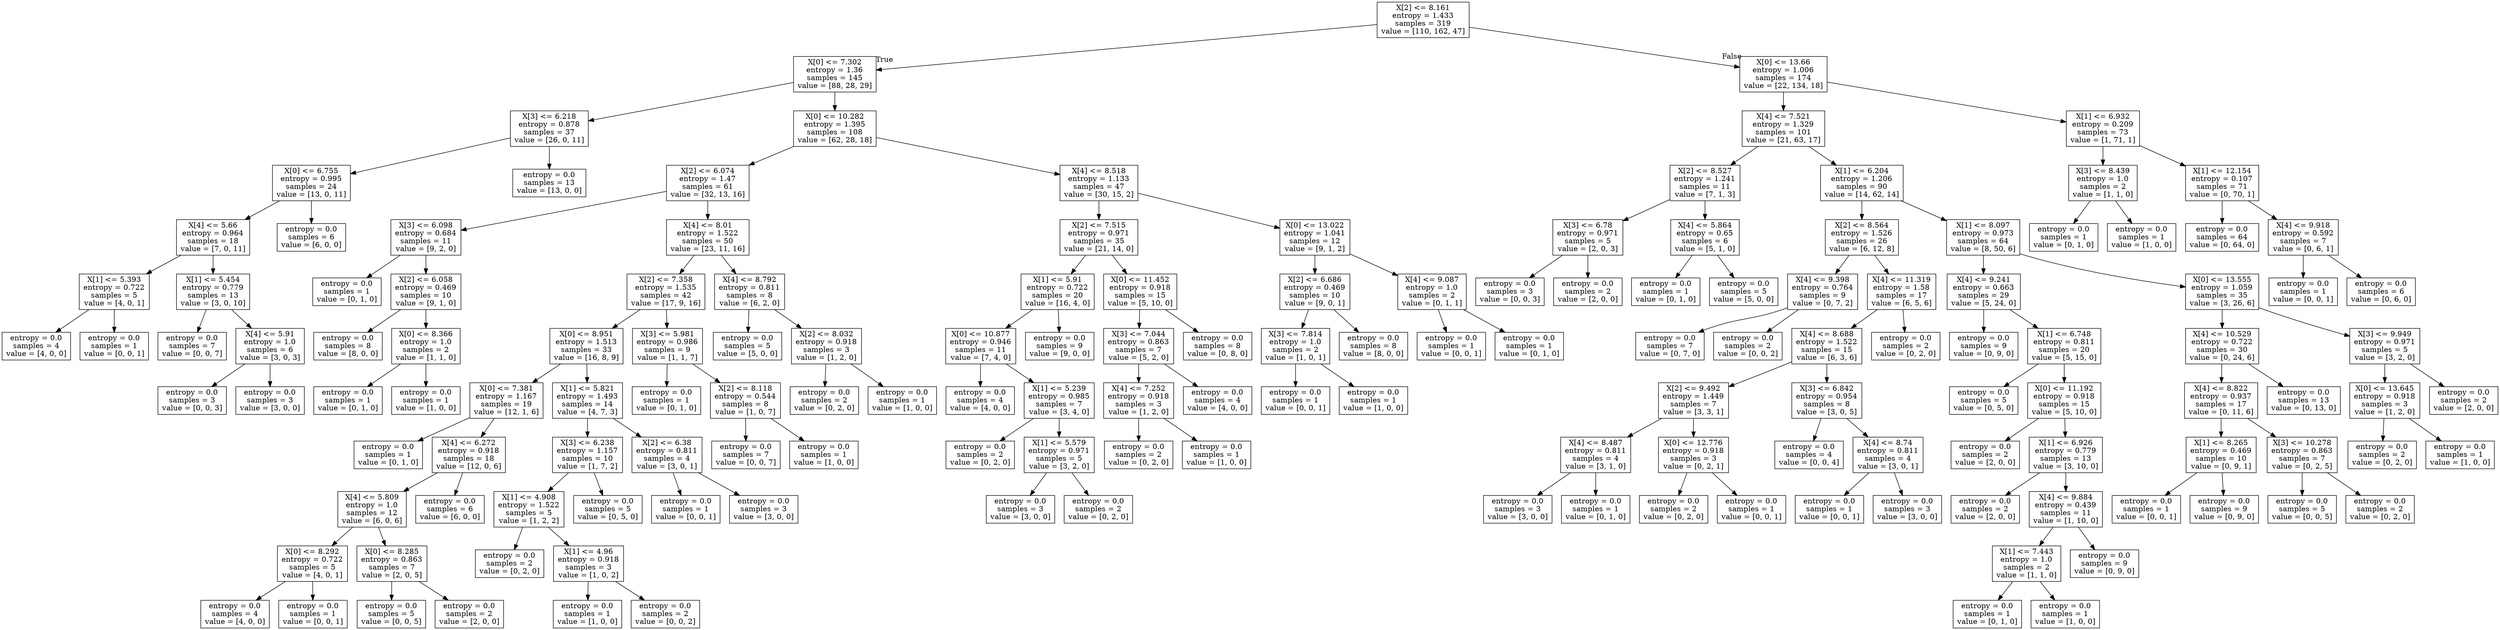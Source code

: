 digraph Tree {
node [shape=box] ;
0 [label="X[2] <= 8.161\nentropy = 1.433\nsamples = 319\nvalue = [110, 162, 47]"] ;
1 [label="X[0] <= 7.302\nentropy = 1.36\nsamples = 145\nvalue = [88, 28, 29]"] ;
0 -> 1 [labeldistance=2.5, labelangle=45, headlabel="True"] ;
2 [label="X[3] <= 6.218\nentropy = 0.878\nsamples = 37\nvalue = [26, 0, 11]"] ;
1 -> 2 ;
3 [label="X[0] <= 6.755\nentropy = 0.995\nsamples = 24\nvalue = [13, 0, 11]"] ;
2 -> 3 ;
4 [label="X[4] <= 5.66\nentropy = 0.964\nsamples = 18\nvalue = [7, 0, 11]"] ;
3 -> 4 ;
5 [label="X[1] <= 5.393\nentropy = 0.722\nsamples = 5\nvalue = [4, 0, 1]"] ;
4 -> 5 ;
6 [label="entropy = 0.0\nsamples = 4\nvalue = [4, 0, 0]"] ;
5 -> 6 ;
7 [label="entropy = 0.0\nsamples = 1\nvalue = [0, 0, 1]"] ;
5 -> 7 ;
8 [label="X[1] <= 5.454\nentropy = 0.779\nsamples = 13\nvalue = [3, 0, 10]"] ;
4 -> 8 ;
9 [label="entropy = 0.0\nsamples = 7\nvalue = [0, 0, 7]"] ;
8 -> 9 ;
10 [label="X[4] <= 5.91\nentropy = 1.0\nsamples = 6\nvalue = [3, 0, 3]"] ;
8 -> 10 ;
11 [label="entropy = 0.0\nsamples = 3\nvalue = [0, 0, 3]"] ;
10 -> 11 ;
12 [label="entropy = 0.0\nsamples = 3\nvalue = [3, 0, 0]"] ;
10 -> 12 ;
13 [label="entropy = 0.0\nsamples = 6\nvalue = [6, 0, 0]"] ;
3 -> 13 ;
14 [label="entropy = 0.0\nsamples = 13\nvalue = [13, 0, 0]"] ;
2 -> 14 ;
15 [label="X[0] <= 10.282\nentropy = 1.395\nsamples = 108\nvalue = [62, 28, 18]"] ;
1 -> 15 ;
16 [label="X[2] <= 6.074\nentropy = 1.47\nsamples = 61\nvalue = [32, 13, 16]"] ;
15 -> 16 ;
17 [label="X[3] <= 6.098\nentropy = 0.684\nsamples = 11\nvalue = [9, 2, 0]"] ;
16 -> 17 ;
18 [label="entropy = 0.0\nsamples = 1\nvalue = [0, 1, 0]"] ;
17 -> 18 ;
19 [label="X[2] <= 6.058\nentropy = 0.469\nsamples = 10\nvalue = [9, 1, 0]"] ;
17 -> 19 ;
20 [label="entropy = 0.0\nsamples = 8\nvalue = [8, 0, 0]"] ;
19 -> 20 ;
21 [label="X[0] <= 8.366\nentropy = 1.0\nsamples = 2\nvalue = [1, 1, 0]"] ;
19 -> 21 ;
22 [label="entropy = 0.0\nsamples = 1\nvalue = [0, 1, 0]"] ;
21 -> 22 ;
23 [label="entropy = 0.0\nsamples = 1\nvalue = [1, 0, 0]"] ;
21 -> 23 ;
24 [label="X[4] <= 8.01\nentropy = 1.522\nsamples = 50\nvalue = [23, 11, 16]"] ;
16 -> 24 ;
25 [label="X[2] <= 7.358\nentropy = 1.535\nsamples = 42\nvalue = [17, 9, 16]"] ;
24 -> 25 ;
26 [label="X[0] <= 8.951\nentropy = 1.513\nsamples = 33\nvalue = [16, 8, 9]"] ;
25 -> 26 ;
27 [label="X[0] <= 7.381\nentropy = 1.167\nsamples = 19\nvalue = [12, 1, 6]"] ;
26 -> 27 ;
28 [label="entropy = 0.0\nsamples = 1\nvalue = [0, 1, 0]"] ;
27 -> 28 ;
29 [label="X[4] <= 6.272\nentropy = 0.918\nsamples = 18\nvalue = [12, 0, 6]"] ;
27 -> 29 ;
30 [label="X[4] <= 5.809\nentropy = 1.0\nsamples = 12\nvalue = [6, 0, 6]"] ;
29 -> 30 ;
31 [label="X[0] <= 8.292\nentropy = 0.722\nsamples = 5\nvalue = [4, 0, 1]"] ;
30 -> 31 ;
32 [label="entropy = 0.0\nsamples = 4\nvalue = [4, 0, 0]"] ;
31 -> 32 ;
33 [label="entropy = 0.0\nsamples = 1\nvalue = [0, 0, 1]"] ;
31 -> 33 ;
34 [label="X[0] <= 8.285\nentropy = 0.863\nsamples = 7\nvalue = [2, 0, 5]"] ;
30 -> 34 ;
35 [label="entropy = 0.0\nsamples = 5\nvalue = [0, 0, 5]"] ;
34 -> 35 ;
36 [label="entropy = 0.0\nsamples = 2\nvalue = [2, 0, 0]"] ;
34 -> 36 ;
37 [label="entropy = 0.0\nsamples = 6\nvalue = [6, 0, 0]"] ;
29 -> 37 ;
38 [label="X[1] <= 5.821\nentropy = 1.493\nsamples = 14\nvalue = [4, 7, 3]"] ;
26 -> 38 ;
39 [label="X[3] <= 6.238\nentropy = 1.157\nsamples = 10\nvalue = [1, 7, 2]"] ;
38 -> 39 ;
40 [label="X[1] <= 4.908\nentropy = 1.522\nsamples = 5\nvalue = [1, 2, 2]"] ;
39 -> 40 ;
41 [label="entropy = 0.0\nsamples = 2\nvalue = [0, 2, 0]"] ;
40 -> 41 ;
42 [label="X[1] <= 4.96\nentropy = 0.918\nsamples = 3\nvalue = [1, 0, 2]"] ;
40 -> 42 ;
43 [label="entropy = 0.0\nsamples = 1\nvalue = [1, 0, 0]"] ;
42 -> 43 ;
44 [label="entropy = 0.0\nsamples = 2\nvalue = [0, 0, 2]"] ;
42 -> 44 ;
45 [label="entropy = 0.0\nsamples = 5\nvalue = [0, 5, 0]"] ;
39 -> 45 ;
46 [label="X[2] <= 6.38\nentropy = 0.811\nsamples = 4\nvalue = [3, 0, 1]"] ;
38 -> 46 ;
47 [label="entropy = 0.0\nsamples = 1\nvalue = [0, 0, 1]"] ;
46 -> 47 ;
48 [label="entropy = 0.0\nsamples = 3\nvalue = [3, 0, 0]"] ;
46 -> 48 ;
49 [label="X[3] <= 5.981\nentropy = 0.986\nsamples = 9\nvalue = [1, 1, 7]"] ;
25 -> 49 ;
50 [label="entropy = 0.0\nsamples = 1\nvalue = [0, 1, 0]"] ;
49 -> 50 ;
51 [label="X[2] <= 8.118\nentropy = 0.544\nsamples = 8\nvalue = [1, 0, 7]"] ;
49 -> 51 ;
52 [label="entropy = 0.0\nsamples = 7\nvalue = [0, 0, 7]"] ;
51 -> 52 ;
53 [label="entropy = 0.0\nsamples = 1\nvalue = [1, 0, 0]"] ;
51 -> 53 ;
54 [label="X[4] <= 8.792\nentropy = 0.811\nsamples = 8\nvalue = [6, 2, 0]"] ;
24 -> 54 ;
55 [label="entropy = 0.0\nsamples = 5\nvalue = [5, 0, 0]"] ;
54 -> 55 ;
56 [label="X[2] <= 8.032\nentropy = 0.918\nsamples = 3\nvalue = [1, 2, 0]"] ;
54 -> 56 ;
57 [label="entropy = 0.0\nsamples = 2\nvalue = [0, 2, 0]"] ;
56 -> 57 ;
58 [label="entropy = 0.0\nsamples = 1\nvalue = [1, 0, 0]"] ;
56 -> 58 ;
59 [label="X[4] <= 8.518\nentropy = 1.133\nsamples = 47\nvalue = [30, 15, 2]"] ;
15 -> 59 ;
60 [label="X[2] <= 7.515\nentropy = 0.971\nsamples = 35\nvalue = [21, 14, 0]"] ;
59 -> 60 ;
61 [label="X[1] <= 5.91\nentropy = 0.722\nsamples = 20\nvalue = [16, 4, 0]"] ;
60 -> 61 ;
62 [label="X[0] <= 10.877\nentropy = 0.946\nsamples = 11\nvalue = [7, 4, 0]"] ;
61 -> 62 ;
63 [label="entropy = 0.0\nsamples = 4\nvalue = [4, 0, 0]"] ;
62 -> 63 ;
64 [label="X[1] <= 5.239\nentropy = 0.985\nsamples = 7\nvalue = [3, 4, 0]"] ;
62 -> 64 ;
65 [label="entropy = 0.0\nsamples = 2\nvalue = [0, 2, 0]"] ;
64 -> 65 ;
66 [label="X[1] <= 5.579\nentropy = 0.971\nsamples = 5\nvalue = [3, 2, 0]"] ;
64 -> 66 ;
67 [label="entropy = 0.0\nsamples = 3\nvalue = [3, 0, 0]"] ;
66 -> 67 ;
68 [label="entropy = 0.0\nsamples = 2\nvalue = [0, 2, 0]"] ;
66 -> 68 ;
69 [label="entropy = 0.0\nsamples = 9\nvalue = [9, 0, 0]"] ;
61 -> 69 ;
70 [label="X[0] <= 11.452\nentropy = 0.918\nsamples = 15\nvalue = [5, 10, 0]"] ;
60 -> 70 ;
71 [label="X[3] <= 7.044\nentropy = 0.863\nsamples = 7\nvalue = [5, 2, 0]"] ;
70 -> 71 ;
72 [label="X[4] <= 7.252\nentropy = 0.918\nsamples = 3\nvalue = [1, 2, 0]"] ;
71 -> 72 ;
73 [label="entropy = 0.0\nsamples = 2\nvalue = [0, 2, 0]"] ;
72 -> 73 ;
74 [label="entropy = 0.0\nsamples = 1\nvalue = [1, 0, 0]"] ;
72 -> 74 ;
75 [label="entropy = 0.0\nsamples = 4\nvalue = [4, 0, 0]"] ;
71 -> 75 ;
76 [label="entropy = 0.0\nsamples = 8\nvalue = [0, 8, 0]"] ;
70 -> 76 ;
77 [label="X[0] <= 13.022\nentropy = 1.041\nsamples = 12\nvalue = [9, 1, 2]"] ;
59 -> 77 ;
78 [label="X[2] <= 6.686\nentropy = 0.469\nsamples = 10\nvalue = [9, 0, 1]"] ;
77 -> 78 ;
79 [label="X[3] <= 7.814\nentropy = 1.0\nsamples = 2\nvalue = [1, 0, 1]"] ;
78 -> 79 ;
80 [label="entropy = 0.0\nsamples = 1\nvalue = [0, 0, 1]"] ;
79 -> 80 ;
81 [label="entropy = 0.0\nsamples = 1\nvalue = [1, 0, 0]"] ;
79 -> 81 ;
82 [label="entropy = 0.0\nsamples = 8\nvalue = [8, 0, 0]"] ;
78 -> 82 ;
83 [label="X[4] <= 9.087\nentropy = 1.0\nsamples = 2\nvalue = [0, 1, 1]"] ;
77 -> 83 ;
84 [label="entropy = 0.0\nsamples = 1\nvalue = [0, 0, 1]"] ;
83 -> 84 ;
85 [label="entropy = 0.0\nsamples = 1\nvalue = [0, 1, 0]"] ;
83 -> 85 ;
86 [label="X[0] <= 13.66\nentropy = 1.006\nsamples = 174\nvalue = [22, 134, 18]"] ;
0 -> 86 [labeldistance=2.5, labelangle=-45, headlabel="False"] ;
87 [label="X[4] <= 7.521\nentropy = 1.329\nsamples = 101\nvalue = [21, 63, 17]"] ;
86 -> 87 ;
88 [label="X[2] <= 8.527\nentropy = 1.241\nsamples = 11\nvalue = [7, 1, 3]"] ;
87 -> 88 ;
89 [label="X[3] <= 6.78\nentropy = 0.971\nsamples = 5\nvalue = [2, 0, 3]"] ;
88 -> 89 ;
90 [label="entropy = 0.0\nsamples = 3\nvalue = [0, 0, 3]"] ;
89 -> 90 ;
91 [label="entropy = 0.0\nsamples = 2\nvalue = [2, 0, 0]"] ;
89 -> 91 ;
92 [label="X[4] <= 5.864\nentropy = 0.65\nsamples = 6\nvalue = [5, 1, 0]"] ;
88 -> 92 ;
93 [label="entropy = 0.0\nsamples = 1\nvalue = [0, 1, 0]"] ;
92 -> 93 ;
94 [label="entropy = 0.0\nsamples = 5\nvalue = [5, 0, 0]"] ;
92 -> 94 ;
95 [label="X[1] <= 6.204\nentropy = 1.206\nsamples = 90\nvalue = [14, 62, 14]"] ;
87 -> 95 ;
96 [label="X[2] <= 8.564\nentropy = 1.526\nsamples = 26\nvalue = [6, 12, 8]"] ;
95 -> 96 ;
97 [label="X[4] <= 9.398\nentropy = 0.764\nsamples = 9\nvalue = [0, 7, 2]"] ;
96 -> 97 ;
98 [label="entropy = 0.0\nsamples = 7\nvalue = [0, 7, 0]"] ;
97 -> 98 ;
99 [label="entropy = 0.0\nsamples = 2\nvalue = [0, 0, 2]"] ;
97 -> 99 ;
100 [label="X[4] <= 11.319\nentropy = 1.58\nsamples = 17\nvalue = [6, 5, 6]"] ;
96 -> 100 ;
101 [label="X[4] <= 8.688\nentropy = 1.522\nsamples = 15\nvalue = [6, 3, 6]"] ;
100 -> 101 ;
102 [label="X[2] <= 9.492\nentropy = 1.449\nsamples = 7\nvalue = [3, 3, 1]"] ;
101 -> 102 ;
103 [label="X[4] <= 8.487\nentropy = 0.811\nsamples = 4\nvalue = [3, 1, 0]"] ;
102 -> 103 ;
104 [label="entropy = 0.0\nsamples = 3\nvalue = [3, 0, 0]"] ;
103 -> 104 ;
105 [label="entropy = 0.0\nsamples = 1\nvalue = [0, 1, 0]"] ;
103 -> 105 ;
106 [label="X[0] <= 12.776\nentropy = 0.918\nsamples = 3\nvalue = [0, 2, 1]"] ;
102 -> 106 ;
107 [label="entropy = 0.0\nsamples = 2\nvalue = [0, 2, 0]"] ;
106 -> 107 ;
108 [label="entropy = 0.0\nsamples = 1\nvalue = [0, 0, 1]"] ;
106 -> 108 ;
109 [label="X[3] <= 6.842\nentropy = 0.954\nsamples = 8\nvalue = [3, 0, 5]"] ;
101 -> 109 ;
110 [label="entropy = 0.0\nsamples = 4\nvalue = [0, 0, 4]"] ;
109 -> 110 ;
111 [label="X[4] <= 8.74\nentropy = 0.811\nsamples = 4\nvalue = [3, 0, 1]"] ;
109 -> 111 ;
112 [label="entropy = 0.0\nsamples = 1\nvalue = [0, 0, 1]"] ;
111 -> 112 ;
113 [label="entropy = 0.0\nsamples = 3\nvalue = [3, 0, 0]"] ;
111 -> 113 ;
114 [label="entropy = 0.0\nsamples = 2\nvalue = [0, 2, 0]"] ;
100 -> 114 ;
115 [label="X[1] <= 8.097\nentropy = 0.973\nsamples = 64\nvalue = [8, 50, 6]"] ;
95 -> 115 ;
116 [label="X[4] <= 9.241\nentropy = 0.663\nsamples = 29\nvalue = [5, 24, 0]"] ;
115 -> 116 ;
117 [label="entropy = 0.0\nsamples = 9\nvalue = [0, 9, 0]"] ;
116 -> 117 ;
118 [label="X[1] <= 6.748\nentropy = 0.811\nsamples = 20\nvalue = [5, 15, 0]"] ;
116 -> 118 ;
119 [label="entropy = 0.0\nsamples = 5\nvalue = [0, 5, 0]"] ;
118 -> 119 ;
120 [label="X[0] <= 11.192\nentropy = 0.918\nsamples = 15\nvalue = [5, 10, 0]"] ;
118 -> 120 ;
121 [label="entropy = 0.0\nsamples = 2\nvalue = [2, 0, 0]"] ;
120 -> 121 ;
122 [label="X[1] <= 6.926\nentropy = 0.779\nsamples = 13\nvalue = [3, 10, 0]"] ;
120 -> 122 ;
123 [label="entropy = 0.0\nsamples = 2\nvalue = [2, 0, 0]"] ;
122 -> 123 ;
124 [label="X[4] <= 9.884\nentropy = 0.439\nsamples = 11\nvalue = [1, 10, 0]"] ;
122 -> 124 ;
125 [label="X[1] <= 7.443\nentropy = 1.0\nsamples = 2\nvalue = [1, 1, 0]"] ;
124 -> 125 ;
126 [label="entropy = 0.0\nsamples = 1\nvalue = [0, 1, 0]"] ;
125 -> 126 ;
127 [label="entropy = 0.0\nsamples = 1\nvalue = [1, 0, 0]"] ;
125 -> 127 ;
128 [label="entropy = 0.0\nsamples = 9\nvalue = [0, 9, 0]"] ;
124 -> 128 ;
129 [label="X[0] <= 13.555\nentropy = 1.059\nsamples = 35\nvalue = [3, 26, 6]"] ;
115 -> 129 ;
130 [label="X[4] <= 10.529\nentropy = 0.722\nsamples = 30\nvalue = [0, 24, 6]"] ;
129 -> 130 ;
131 [label="X[4] <= 8.822\nentropy = 0.937\nsamples = 17\nvalue = [0, 11, 6]"] ;
130 -> 131 ;
132 [label="X[1] <= 8.265\nentropy = 0.469\nsamples = 10\nvalue = [0, 9, 1]"] ;
131 -> 132 ;
133 [label="entropy = 0.0\nsamples = 1\nvalue = [0, 0, 1]"] ;
132 -> 133 ;
134 [label="entropy = 0.0\nsamples = 9\nvalue = [0, 9, 0]"] ;
132 -> 134 ;
135 [label="X[3] <= 10.278\nentropy = 0.863\nsamples = 7\nvalue = [0, 2, 5]"] ;
131 -> 135 ;
136 [label="entropy = 0.0\nsamples = 5\nvalue = [0, 0, 5]"] ;
135 -> 136 ;
137 [label="entropy = 0.0\nsamples = 2\nvalue = [0, 2, 0]"] ;
135 -> 137 ;
138 [label="entropy = 0.0\nsamples = 13\nvalue = [0, 13, 0]"] ;
130 -> 138 ;
139 [label="X[3] <= 9.949\nentropy = 0.971\nsamples = 5\nvalue = [3, 2, 0]"] ;
129 -> 139 ;
140 [label="X[0] <= 13.645\nentropy = 0.918\nsamples = 3\nvalue = [1, 2, 0]"] ;
139 -> 140 ;
141 [label="entropy = 0.0\nsamples = 2\nvalue = [0, 2, 0]"] ;
140 -> 141 ;
142 [label="entropy = 0.0\nsamples = 1\nvalue = [1, 0, 0]"] ;
140 -> 142 ;
143 [label="entropy = 0.0\nsamples = 2\nvalue = [2, 0, 0]"] ;
139 -> 143 ;
144 [label="X[1] <= 6.932\nentropy = 0.209\nsamples = 73\nvalue = [1, 71, 1]"] ;
86 -> 144 ;
145 [label="X[3] <= 8.439\nentropy = 1.0\nsamples = 2\nvalue = [1, 1, 0]"] ;
144 -> 145 ;
146 [label="entropy = 0.0\nsamples = 1\nvalue = [0, 1, 0]"] ;
145 -> 146 ;
147 [label="entropy = 0.0\nsamples = 1\nvalue = [1, 0, 0]"] ;
145 -> 147 ;
148 [label="X[1] <= 12.154\nentropy = 0.107\nsamples = 71\nvalue = [0, 70, 1]"] ;
144 -> 148 ;
149 [label="entropy = 0.0\nsamples = 64\nvalue = [0, 64, 0]"] ;
148 -> 149 ;
150 [label="X[4] <= 9.918\nentropy = 0.592\nsamples = 7\nvalue = [0, 6, 1]"] ;
148 -> 150 ;
151 [label="entropy = 0.0\nsamples = 1\nvalue = [0, 0, 1]"] ;
150 -> 151 ;
152 [label="entropy = 0.0\nsamples = 6\nvalue = [0, 6, 0]"] ;
150 -> 152 ;
}